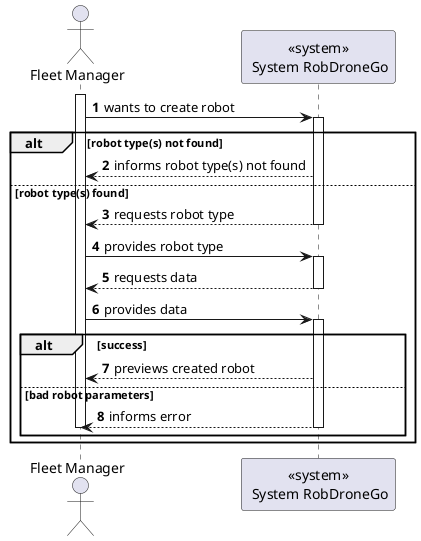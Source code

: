 @startuml
autonumber

actor "Fleet Manager" as usr

participant "<<system>>\n System RobDroneGo" as sys

activate usr
    usr -> sys : wants to create robot
    activate sys
    alt robot type(s) not found
        sys --> usr : informs robot type(s) not found
    else robot type(s) found
        sys --> usr : requests robot type
    deactivate sys

    usr -> sys : provides robot type
    activate sys
        sys --> usr : requests data
    deactivate sys

    usr -> sys : provides data
    activate sys
    alt success
        sys --> usr : previews created robot
    else bad robot parameters
        sys --> usr : informs error
    deactivate sys
deactivate usr
end
end

@enduml
